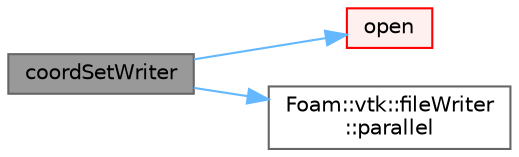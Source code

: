 digraph "coordSetWriter"
{
 // LATEX_PDF_SIZE
  bgcolor="transparent";
  edge [fontname=Helvetica,fontsize=10,labelfontname=Helvetica,labelfontsize=10];
  node [fontname=Helvetica,fontsize=10,shape=box,height=0.2,width=0.4];
  rankdir="LR";
  Node1 [id="Node000001",label="coordSetWriter",height=0.2,width=0.4,color="gray40", fillcolor="grey60", style="filled", fontcolor="black",tooltip=" "];
  Node1 -> Node2 [id="edge1_Node000001_Node000002",color="steelblue1",style="solid",tooltip=" "];
  Node2 [id="Node000002",label="open",height=0.2,width=0.4,color="red", fillcolor="#FFF0F0", style="filled",URL="$classFoam_1_1vtk_1_1coordSetWriter.html#ab1b26d7fac06dd0d268dfb7db26972ed",tooltip=" "];
  Node1 -> Node20 [id="edge2_Node000001_Node000020",color="steelblue1",style="solid",tooltip=" "];
  Node20 [id="Node000020",label="Foam::vtk::fileWriter\l::parallel",height=0.2,width=0.4,color="grey40", fillcolor="white", style="filled",URL="$classFoam_1_1vtk_1_1fileWriter.html#a6f05a67721a0fcef7df4d98458f1f426",tooltip=" "];
}
